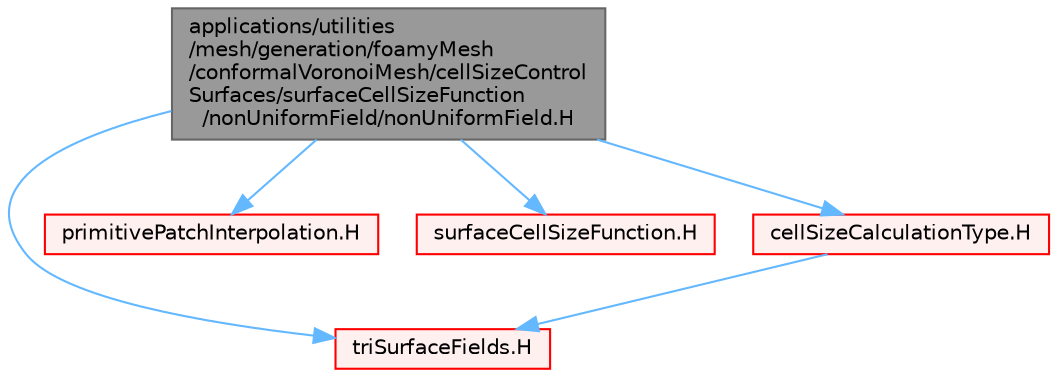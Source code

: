 digraph "applications/utilities/mesh/generation/foamyMesh/conformalVoronoiMesh/cellSizeControlSurfaces/surfaceCellSizeFunction/nonUniformField/nonUniformField.H"
{
 // LATEX_PDF_SIZE
  bgcolor="transparent";
  edge [fontname=Helvetica,fontsize=10,labelfontname=Helvetica,labelfontsize=10];
  node [fontname=Helvetica,fontsize=10,shape=box,height=0.2,width=0.4];
  Node1 [id="Node000001",label="applications/utilities\l/mesh/generation/foamyMesh\l/conformalVoronoiMesh/cellSizeControl\lSurfaces/surfaceCellSizeFunction\l/nonUniformField/nonUniformField.H",height=0.2,width=0.4,color="gray40", fillcolor="grey60", style="filled", fontcolor="black",tooltip=" "];
  Node1 -> Node2 [id="edge1_Node000001_Node000002",color="steelblue1",style="solid",tooltip=" "];
  Node2 [id="Node000002",label="triSurfaceFields.H",height=0.2,width=0.4,color="red", fillcolor="#FFF0F0", style="filled",URL="$triSurfaceFields_8H.html",tooltip="Fields for triSurface."];
  Node1 -> Node299 [id="edge2_Node000001_Node000299",color="steelblue1",style="solid",tooltip=" "];
  Node299 [id="Node000299",label="primitivePatchInterpolation.H",height=0.2,width=0.4,color="red", fillcolor="#FFF0F0", style="filled",URL="$primitivePatchInterpolation_8H.html",tooltip=" "];
  Node1 -> Node301 [id="edge3_Node000001_Node000301",color="steelblue1",style="solid",tooltip=" "];
  Node301 [id="Node000301",label="surfaceCellSizeFunction.H",height=0.2,width=0.4,color="red", fillcolor="#FFF0F0", style="filled",URL="$surfaceCellSizeFunction_8H.html",tooltip=" "];
  Node1 -> Node316 [id="edge4_Node000001_Node000316",color="steelblue1",style="solid",tooltip=" "];
  Node316 [id="Node000316",label="cellSizeCalculationType.H",height=0.2,width=0.4,color="red", fillcolor="#FFF0F0", style="filled",URL="$cellSizeCalculationType_8H.html",tooltip=" "];
  Node316 -> Node2 [id="edge5_Node000316_Node000002",color="steelblue1",style="solid",tooltip=" "];
}
